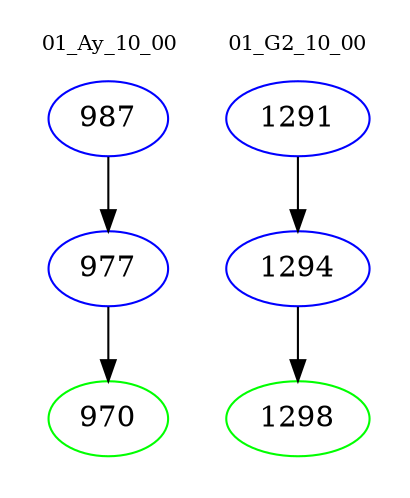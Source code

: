 digraph{
subgraph cluster_0 {
color = white
label = "01_Ay_10_00";
fontsize=10;
T0_987 [label="987", color="blue"]
T0_987 -> T0_977 [color="black"]
T0_977 [label="977", color="blue"]
T0_977 -> T0_970 [color="black"]
T0_970 [label="970", color="green"]
}
subgraph cluster_1 {
color = white
label = "01_G2_10_00";
fontsize=10;
T1_1291 [label="1291", color="blue"]
T1_1291 -> T1_1294 [color="black"]
T1_1294 [label="1294", color="blue"]
T1_1294 -> T1_1298 [color="black"]
T1_1298 [label="1298", color="green"]
}
}
